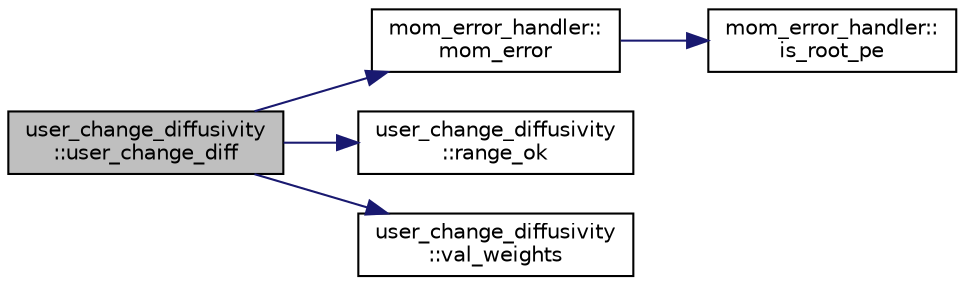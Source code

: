 digraph "user_change_diffusivity::user_change_diff"
{
 // INTERACTIVE_SVG=YES
 // LATEX_PDF_SIZE
  edge [fontname="Helvetica",fontsize="10",labelfontname="Helvetica",labelfontsize="10"];
  node [fontname="Helvetica",fontsize="10",shape=record];
  rankdir="LR";
  Node1 [label="user_change_diffusivity\l::user_change_diff",height=0.2,width=0.4,color="black", fillcolor="grey75", style="filled", fontcolor="black",tooltip="This subroutine provides an interface for a user to use to modify the main code to alter the diffusiv..."];
  Node1 -> Node2 [color="midnightblue",fontsize="10",style="solid",fontname="Helvetica"];
  Node2 [label="mom_error_handler::\lmom_error",height=0.2,width=0.4,color="black", fillcolor="white", style="filled",URL="$namespacemom__error__handler.html#a460cfb79a06c29fc249952c2a3710d67",tooltip="This provides a convenient interface for writing an mpp_error message with run-time filter based on a..."];
  Node2 -> Node3 [color="midnightblue",fontsize="10",style="solid",fontname="Helvetica"];
  Node3 [label="mom_error_handler::\lis_root_pe",height=0.2,width=0.4,color="black", fillcolor="white", style="filled",URL="$namespacemom__error__handler.html#ad5f00a53059c72fe2332d1436c80ca71",tooltip="This returns .true. if the current PE is the root PE."];
  Node1 -> Node4 [color="midnightblue",fontsize="10",style="solid",fontname="Helvetica"];
  Node4 [label="user_change_diffusivity\l::range_ok",height=0.2,width=0.4,color="black", fillcolor="white", style="filled",URL="$namespaceuser__change__diffusivity.html#a14ddfad060f517dcda132b2fd279181e",tooltip="This subroutine checks whether the 4 values of range are in ascending order."];
  Node1 -> Node5 [color="midnightblue",fontsize="10",style="solid",fontname="Helvetica"];
  Node5 [label="user_change_diffusivity\l::val_weights",height=0.2,width=0.4,color="black", fillcolor="white", style="filled",URL="$namespaceuser__change__diffusivity.html#a9b291c89fbc92f517c683b5fa2797e92",tooltip="This subroutine returns a value that goes smoothly from 0 to 1, stays at 1, and then goes smoothly ba..."];
}
